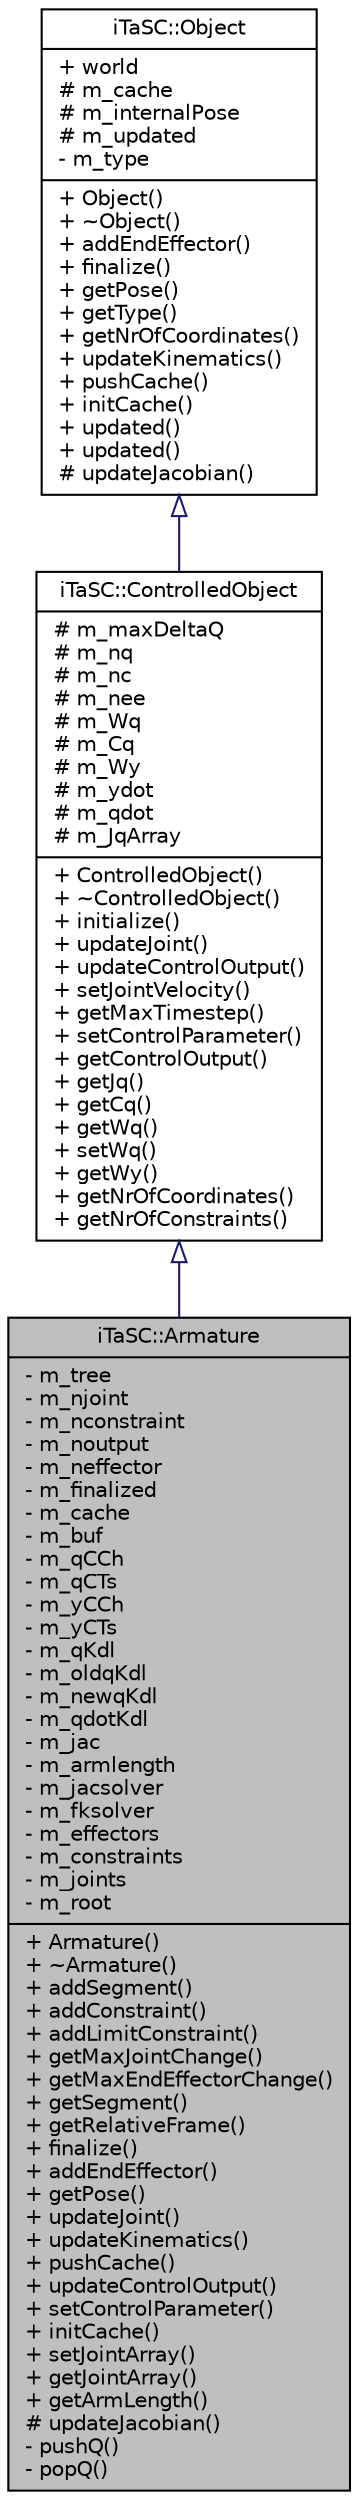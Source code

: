 digraph G
{
  edge [fontname="Helvetica",fontsize="10",labelfontname="Helvetica",labelfontsize="10"];
  node [fontname="Helvetica",fontsize="10",shape=record];
  Node1 [label="{iTaSC::Armature\n|- m_tree\l- m_njoint\l- m_nconstraint\l- m_noutput\l- m_neffector\l- m_finalized\l- m_cache\l- m_buf\l- m_qCCh\l- m_qCTs\l- m_yCCh\l- m_yCTs\l- m_qKdl\l- m_oldqKdl\l- m_newqKdl\l- m_qdotKdl\l- m_jac\l- m_armlength\l- m_jacsolver\l- m_fksolver\l- m_effectors\l- m_constraints\l- m_joints\l- m_root\l|+ Armature()\l+ ~Armature()\l+ addSegment()\l+ addConstraint()\l+ addLimitConstraint()\l+ getMaxJointChange()\l+ getMaxEndEffectorChange()\l+ getSegment()\l+ getRelativeFrame()\l+ finalize()\l+ addEndEffector()\l+ getPose()\l+ updateJoint()\l+ updateKinematics()\l+ pushCache()\l+ updateControlOutput()\l+ setControlParameter()\l+ initCache()\l+ setJointArray()\l+ getJointArray()\l+ getArmLength()\l# updateJacobian()\l- pushQ()\l- popQ()\l}",height=0.2,width=0.4,color="black", fillcolor="grey75", style="filled" fontcolor="black"];
  Node2 -> Node1 [dir=back,color="midnightblue",fontsize="10",style="solid",arrowtail="empty",fontname="Helvetica"];
  Node2 [label="{iTaSC::ControlledObject\n|# m_maxDeltaQ\l# m_nq\l# m_nc\l# m_nee\l# m_Wq\l# m_Cq\l# m_Wy\l# m_ydot\l# m_qdot\l# m_JqArray\l|+ ControlledObject()\l+ ~ControlledObject()\l+ initialize()\l+ updateJoint()\l+ updateControlOutput()\l+ setJointVelocity()\l+ getMaxTimestep()\l+ setControlParameter()\l+ getControlOutput()\l+ getJq()\l+ getCq()\l+ getWq()\l+ setWq()\l+ getWy()\l+ getNrOfCoordinates()\l+ getNrOfConstraints()\l}",height=0.2,width=0.4,color="black", fillcolor="white", style="filled",URL="$d7/d5b/classiTaSC_1_1ControlledObject.html"];
  Node3 -> Node2 [dir=back,color="midnightblue",fontsize="10",style="solid",arrowtail="empty",fontname="Helvetica"];
  Node3 [label="{iTaSC::Object\n|+ world\l# m_cache\l# m_internalPose\l# m_updated\l- m_type\l|+ Object()\l+ ~Object()\l+ addEndEffector()\l+ finalize()\l+ getPose()\l+ getType()\l+ getNrOfCoordinates()\l+ updateKinematics()\l+ pushCache()\l+ initCache()\l+ updated()\l+ updated()\l# updateJacobian()\l}",height=0.2,width=0.4,color="black", fillcolor="white", style="filled",URL="$d9/d27/classiTaSC_1_1Object.html"];
}

